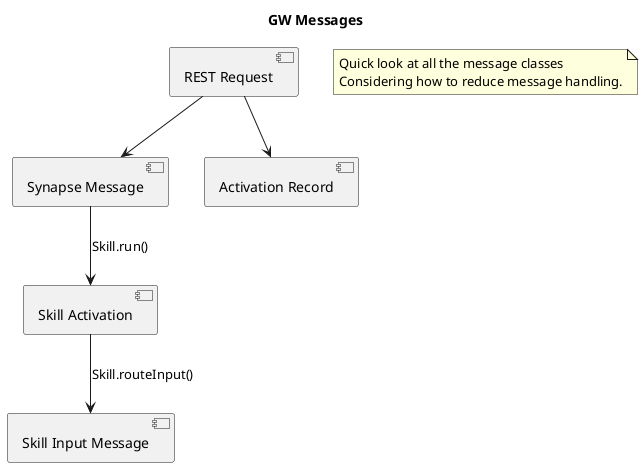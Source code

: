 @startuml
title GW Messages
component "REST Request" as r
component "Synapse Message" as sm
component "Activation Record" as as
component "Skill Activation" as sa
component "Skill Input Message" as sim
r -down-> sm
r -down-> as
sm -down-> sa : Skill.run()
sa -down-> sim : Skill.routeInput()
note as n1
Quick look at all the message classes
Considering how to reduce message handling.
end note

@enduml
